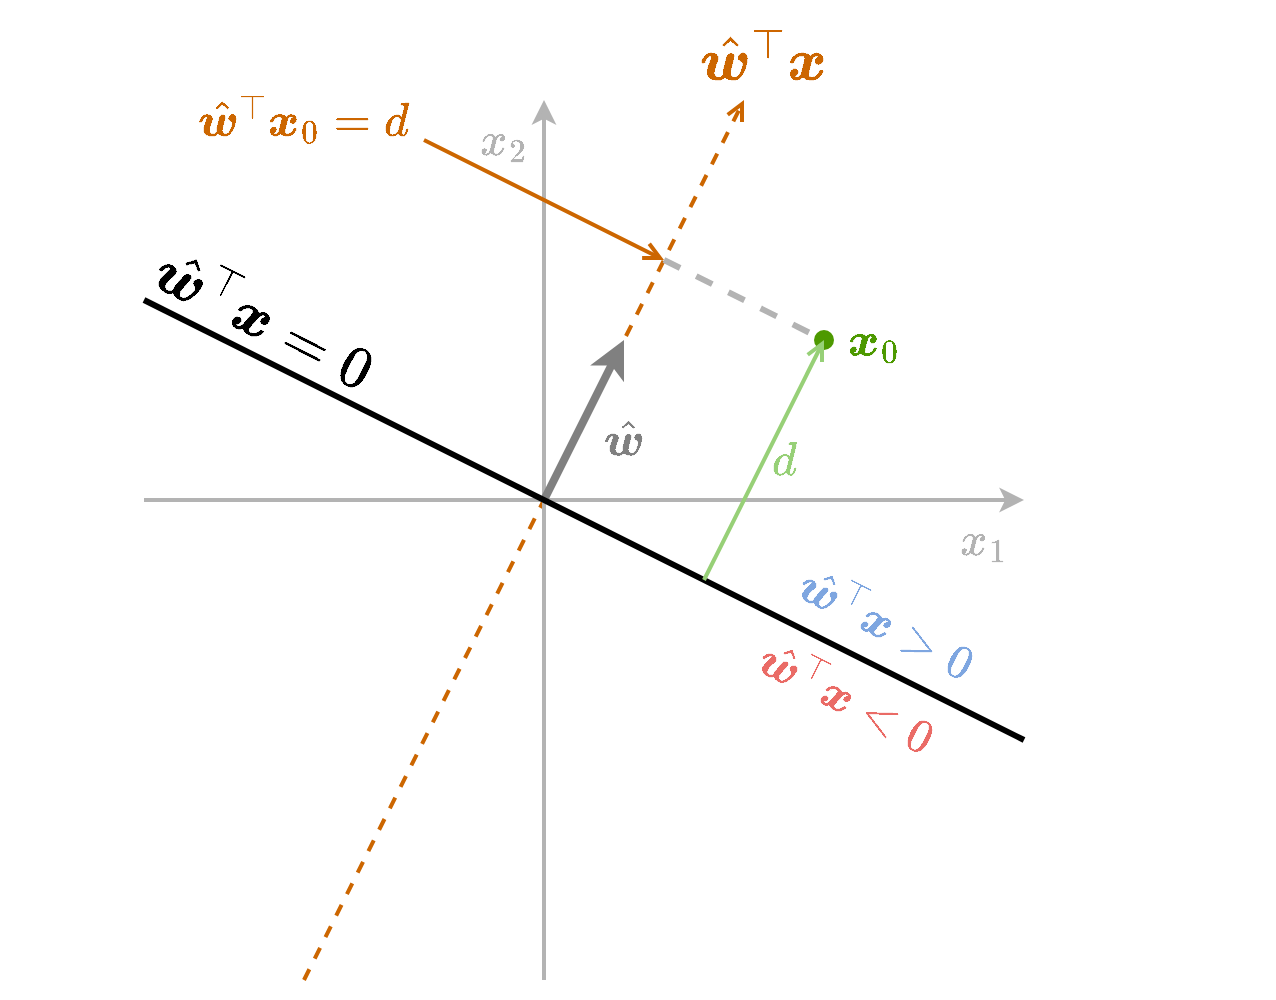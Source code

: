 <mxfile pages="2">
    <diagram name="unit_projeciton" id="MIkcU374tv_12QCpzjZ1">
        <mxGraphModel dx="997" dy="502" grid="1" gridSize="10" guides="1" tooltips="1" connect="0" arrows="0" fold="1" page="1" pageScale="1" pageWidth="827" pageHeight="1169" math="1" shadow="0">
            <root>
                <mxCell id="k3KxTLAnCmBX_Phjoh5w-0"/>
                <mxCell id="k3KxTLAnCmBX_Phjoh5w-1" parent="k3KxTLAnCmBX_Phjoh5w-0"/>
                <mxCell id="u7evPRKJZKQvGGjpSIO4-0" value="" style="endArrow=open;html=1;strokeWidth=2;dashed=1;endFill=0;strokeColor=#CC6600;" parent="k3KxTLAnCmBX_Phjoh5w-1" edge="1">
                    <mxGeometry width="50" height="50" relative="1" as="geometry">
                        <mxPoint x="200" y="760" as="sourcePoint"/>
                        <mxPoint x="420" y="320" as="targetPoint"/>
                    </mxGeometry>
                </mxCell>
                <mxCell id="k3KxTLAnCmBX_Phjoh5w-2" value="" style="endArrow=classic;html=1;fontFamily=Comic Sans MS;fontSize=30;fontColor=#003366;strokeWidth=2;strokeColor=#B3B3B3;" parent="k3KxTLAnCmBX_Phjoh5w-1" edge="1">
                    <mxGeometry x="220" y="200" width="50" height="50" as="geometry">
                        <mxPoint x="320" y="760" as="sourcePoint"/>
                        <mxPoint x="320" y="320" as="targetPoint"/>
                    </mxGeometry>
                </mxCell>
                <mxCell id="k3KxTLAnCmBX_Phjoh5w-3" value="" style="endArrow=classic;html=1;fontFamily=Comic Sans MS;fontSize=30;fontColor=#003366;strokeWidth=2;strokeColor=#B3B3B3;" parent="k3KxTLAnCmBX_Phjoh5w-1" edge="1">
                    <mxGeometry x="240" y="220" width="50" height="50" as="geometry">
                        <mxPoint x="120" y="520" as="sourcePoint"/>
                        <mxPoint x="560" y="520" as="targetPoint"/>
                    </mxGeometry>
                </mxCell>
                <mxCell id="k3KxTLAnCmBX_Phjoh5w-6" value="\(x_1\)" style="text;html=1;strokeColor=none;fillColor=none;align=center;verticalAlign=middle;whiteSpace=wrap;rounded=0;fontSize=20;fontColor=#B3B3B3;" parent="k3KxTLAnCmBX_Phjoh5w-1" vertex="1">
                    <mxGeometry x="520" y="520" width="40" height="40" as="geometry"/>
                </mxCell>
                <mxCell id="k3KxTLAnCmBX_Phjoh5w-7" value="\(x_2\)" style="text;html=1;strokeColor=none;fillColor=none;align=center;verticalAlign=middle;whiteSpace=wrap;rounded=0;fontSize=20;fontColor=#B3B3B3;" parent="k3KxTLAnCmBX_Phjoh5w-1" vertex="1">
                    <mxGeometry x="280" y="320" width="40" height="40" as="geometry"/>
                </mxCell>
                <mxCell id="k3KxTLAnCmBX_Phjoh5w-11" value="" style="endArrow=classic;html=1;strokeWidth=4;strokeColor=#808080;" parent="k3KxTLAnCmBX_Phjoh5w-1" edge="1">
                    <mxGeometry width="50" height="50" relative="1" as="geometry">
                        <mxPoint x="320" y="520" as="sourcePoint"/>
                        <mxPoint x="360" y="440" as="targetPoint"/>
                    </mxGeometry>
                </mxCell>
                <mxCell id="k3KxTLAnCmBX_Phjoh5w-12" value="&lt;font style=&quot;font-size: 20px&quot;&gt;\(\hat{\boldsymbol{w}}\)&lt;/font&gt;" style="text;html=1;strokeColor=none;fillColor=none;align=center;verticalAlign=middle;whiteSpace=wrap;rounded=0;fontSize=20;fontColor=#808080;" parent="k3KxTLAnCmBX_Phjoh5w-1" vertex="1">
                    <mxGeometry x="350" y="480" width="20" height="20" as="geometry"/>
                </mxCell>
                <mxCell id="k3KxTLAnCmBX_Phjoh5w-19" value="" style="endArrow=none;html=1;strokeWidth=3;fontSize=20;" parent="k3KxTLAnCmBX_Phjoh5w-1" edge="1">
                    <mxGeometry width="50" height="50" relative="1" as="geometry">
                        <mxPoint x="120" y="420" as="sourcePoint"/>
                        <mxPoint x="560" y="640" as="targetPoint"/>
                    </mxGeometry>
                </mxCell>
                <mxCell id="EsLs54-qy2jYKE_Htql_-7" value="&lt;span style=&quot;font-size: 25px&quot;&gt;\(\hat{\boldsymbol{w}}^{\top}\boldsymbol{x}\)&lt;/span&gt;" style="text;html=1;strokeColor=none;fillColor=none;align=center;verticalAlign=middle;whiteSpace=wrap;rounded=0;fontSize=25;fontColor=#CC6600;" parent="k3KxTLAnCmBX_Phjoh5w-1" vertex="1">
                    <mxGeometry x="390" y="280" width="80" height="40" as="geometry"/>
                </mxCell>
                <mxCell id="EsLs54-qy2jYKE_Htql_-12" value="" style="endArrow=none;html=1;strokeWidth=3;fontSize=20;dashed=1;strokeColor=#B3B3B3;" parent="k3KxTLAnCmBX_Phjoh5w-1" edge="1">
                    <mxGeometry width="50" height="50" relative="1" as="geometry">
                        <mxPoint x="380" y="400" as="sourcePoint"/>
                        <mxPoint x="460" y="440" as="targetPoint"/>
                    </mxGeometry>
                </mxCell>
                <mxCell id="EsLs54-qy2jYKE_Htql_-13" value="" style="ellipse;whiteSpace=wrap;html=1;fontSize=20;fontColor=#000000;strokeColor=none;fillColor=#4D9900;" parent="k3KxTLAnCmBX_Phjoh5w-1" vertex="1">
                    <mxGeometry x="455" y="435" width="10" height="10" as="geometry"/>
                </mxCell>
                <mxCell id="EsLs54-qy2jYKE_Htql_-14" value="&lt;font style=&quot;font-size: 20px&quot;&gt;\(\boldsymbol{x}_0\)&lt;/font&gt;" style="text;html=1;strokeColor=none;fillColor=none;align=center;verticalAlign=middle;whiteSpace=wrap;rounded=0;fontSize=20;fontColor=#4D9900;" parent="k3KxTLAnCmBX_Phjoh5w-1" vertex="1">
                    <mxGeometry x="470" y="430" width="30" height="20" as="geometry"/>
                </mxCell>
                <mxCell id="EsLs54-qy2jYKE_Htql_-15" value="&lt;font style=&quot;font-size: 20px&quot;&gt;\(d\)&lt;/font&gt;" style="text;html=1;strokeColor=none;fillColor=none;align=center;verticalAlign=middle;whiteSpace=wrap;rounded=0;fontSize=20;fontColor=#97D077;" parent="k3KxTLAnCmBX_Phjoh5w-1" vertex="1">
                    <mxGeometry x="430" y="490" width="20" height="20" as="geometry"/>
                </mxCell>
                <mxCell id="EsLs54-qy2jYKE_Htql_-16" value="" style="endArrow=open;html=1;strokeWidth=2;startArrow=none;startFill=0;endFill=0;strokeColor=#97D077;" parent="k3KxTLAnCmBX_Phjoh5w-1" edge="1">
                    <mxGeometry width="50" height="50" relative="1" as="geometry">
                        <mxPoint x="400" y="560" as="sourcePoint"/>
                        <mxPoint x="460" y="440" as="targetPoint"/>
                    </mxGeometry>
                </mxCell>
                <mxCell id="EsLs54-qy2jYKE_Htql_-17" value="" style="endArrow=open;html=1;strokeWidth=2;startArrow=none;startFill=0;endFill=0;strokeColor=#CC6600;" parent="k3KxTLAnCmBX_Phjoh5w-1" edge="1">
                    <mxGeometry width="50" height="50" relative="1" as="geometry">
                        <mxPoint x="260" y="340" as="sourcePoint"/>
                        <mxPoint x="380" y="400" as="targetPoint"/>
                    </mxGeometry>
                </mxCell>
                <mxCell id="EsLs54-qy2jYKE_Htql_-18" value="\(\hat {\boldsymbol{w}} ^{\top} \boldsymbol{x}_0=d\)" style="text;html=1;strokeColor=none;fillColor=none;align=center;verticalAlign=middle;whiteSpace=wrap;rounded=0;fontSize=20;fontColor=#CC6600;" parent="k3KxTLAnCmBX_Phjoh5w-1" vertex="1">
                    <mxGeometry x="140" y="310" width="120" height="40" as="geometry"/>
                </mxCell>
                <mxCell id="EsLs54-qy2jYKE_Htql_-19" value="&lt;font color=&quot;#7ea6e0&quot;&gt;\(\hat{\boldsymbol{w}}^{\top}\boldsymbol{x}&amp;gt;0\)&lt;/font&gt;" style="text;html=1;strokeColor=none;fillColor=none;align=center;verticalAlign=middle;whiteSpace=wrap;rounded=0;fontSize=20;rotation=27;fontColor=#EA6B66;" parent="k3KxTLAnCmBX_Phjoh5w-1" vertex="1">
                    <mxGeometry x="411" y="562" width="160" height="40" as="geometry"/>
                </mxCell>
                <mxCell id="EsLs54-qy2jYKE_Htql_-20" value="&lt;font&gt;\(\hat{\boldsymbol{w}}^{\top}\boldsymbol{x}&amp;lt;0\)&lt;/font&gt;" style="text;html=1;strokeColor=none;fillColor=none;align=center;verticalAlign=middle;whiteSpace=wrap;rounded=0;fontSize=20;rotation=27;fontColor=#EA6B66;" parent="k3KxTLAnCmBX_Phjoh5w-1" vertex="1">
                    <mxGeometry x="391" y="599" width="160" height="40" as="geometry"/>
                </mxCell>
                <mxCell id="EsLs54-qy2jYKE_Htql_-22" value="&lt;span style=&quot;font-size: 25px&quot;&gt;\(\hat{\boldsymbol{w}} ^{\top}\boldsymbol{x} =0\)&lt;/span&gt;" style="text;html=1;strokeColor=none;fillColor=none;align=center;verticalAlign=middle;whiteSpace=wrap;rounded=0;fontSize=25;rotation=27;" parent="k3KxTLAnCmBX_Phjoh5w-1" vertex="1">
                    <mxGeometry x="120" y="410" width="120" height="40" as="geometry"/>
                </mxCell>
            </root>
        </mxGraphModel>
    </diagram>
    <diagram name="Copy of unit_projeciton" id="xLdnhlLAlPIt9bADpwy2">
        <mxGraphModel dx="2177" dy="843" grid="1" gridSize="10" guides="1" tooltips="1" connect="0" arrows="0" fold="1" page="1" pageScale="1" pageWidth="827" pageHeight="1169" math="1" shadow="0">
            <root>
                <mxCell id="jai3l5d2mdIBA4Yrga10-0"/>
                <mxCell id="jai3l5d2mdIBA4Yrga10-1" parent="jai3l5d2mdIBA4Yrga10-0"/>
                <mxCell id="jai3l5d2mdIBA4Yrga10-2" value="" style="endArrow=open;html=1;strokeWidth=2;dashed=1;endFill=0;strokeColor=#CC6600;" edge="1" parent="jai3l5d2mdIBA4Yrga10-1">
                    <mxGeometry width="50" height="50" relative="1" as="geometry">
                        <mxPoint x="200" y="760" as="sourcePoint"/>
                        <mxPoint x="420" y="320" as="targetPoint"/>
                    </mxGeometry>
                </mxCell>
                <mxCell id="jai3l5d2mdIBA4Yrga10-3" value="" style="endArrow=classic;html=1;fontFamily=Comic Sans MS;fontSize=30;fontColor=#003366;strokeWidth=2;strokeColor=#B3B3B3;" edge="1" parent="jai3l5d2mdIBA4Yrga10-1">
                    <mxGeometry x="220" y="200" width="50" height="50" as="geometry">
                        <mxPoint x="320" y="760" as="sourcePoint"/>
                        <mxPoint x="320" y="320" as="targetPoint"/>
                    </mxGeometry>
                </mxCell>
                <mxCell id="jai3l5d2mdIBA4Yrga10-4" value="" style="endArrow=classic;html=1;fontFamily=Comic Sans MS;fontSize=30;fontColor=#003366;strokeWidth=2;strokeColor=#B3B3B3;" edge="1" parent="jai3l5d2mdIBA4Yrga10-1">
                    <mxGeometry x="240" y="220" width="50" height="50" as="geometry">
                        <mxPoint x="120" y="520" as="sourcePoint"/>
                        <mxPoint x="560" y="520" as="targetPoint"/>
                    </mxGeometry>
                </mxCell>
                <mxCell id="jai3l5d2mdIBA4Yrga10-5" value="\(x_1\)" style="text;html=1;strokeColor=none;fillColor=none;align=center;verticalAlign=middle;whiteSpace=wrap;rounded=0;fontSize=20;fontColor=#B3B3B3;" vertex="1" parent="jai3l5d2mdIBA4Yrga10-1">
                    <mxGeometry x="520" y="520" width="40" height="40" as="geometry"/>
                </mxCell>
                <mxCell id="jai3l5d2mdIBA4Yrga10-6" value="\(x_2\)" style="text;html=1;strokeColor=none;fillColor=none;align=center;verticalAlign=middle;whiteSpace=wrap;rounded=0;fontSize=20;fontColor=#B3B3B3;" vertex="1" parent="jai3l5d2mdIBA4Yrga10-1">
                    <mxGeometry x="280" y="320" width="40" height="40" as="geometry"/>
                </mxCell>
                <mxCell id="jai3l5d2mdIBA4Yrga10-7" value="" style="endArrow=classic;html=1;strokeWidth=4;strokeColor=#808080;" edge="1" parent="jai3l5d2mdIBA4Yrga10-1">
                    <mxGeometry width="50" height="50" relative="1" as="geometry">
                        <mxPoint x="320" y="520" as="sourcePoint"/>
                        <mxPoint x="360" y="440" as="targetPoint"/>
                    </mxGeometry>
                </mxCell>
                <mxCell id="jai3l5d2mdIBA4Yrga10-8" value="&lt;font style=&quot;font-size: 20px&quot;&gt;\(\hat{\boldsymbol{w}}\)&lt;/font&gt;" style="text;html=1;strokeColor=none;fillColor=none;align=center;verticalAlign=middle;whiteSpace=wrap;rounded=0;fontSize=20;fontColor=#808080;" vertex="1" parent="jai3l5d2mdIBA4Yrga10-1">
                    <mxGeometry x="350" y="480" width="20" height="20" as="geometry"/>
                </mxCell>
                <mxCell id="jai3l5d2mdIBA4Yrga10-9" value="" style="endArrow=none;html=1;strokeWidth=1;fontSize=20;strokeColor=#CC6600;" edge="1" parent="jai3l5d2mdIBA4Yrga10-1">
                    <mxGeometry width="50" height="50" relative="1" as="geometry">
                        <mxPoint x="120" y="520" as="sourcePoint"/>
                        <mxPoint x="560" y="740" as="targetPoint"/>
                    </mxGeometry>
                </mxCell>
                <mxCell id="jai3l5d2mdIBA4Yrga10-10" value="" style="endArrow=none;html=1;strokeWidth=1;fontSize=20;strokeColor=#CC6600;" edge="1" parent="jai3l5d2mdIBA4Yrga10-1">
                    <mxGeometry width="50" height="50" relative="1" as="geometry">
                        <mxPoint x="120" y="620" as="sourcePoint"/>
                        <mxPoint x="400" y="760" as="targetPoint"/>
                    </mxGeometry>
                </mxCell>
                <mxCell id="jai3l5d2mdIBA4Yrga10-11" value="" style="endArrow=none;html=1;strokeWidth=3;fontSize=20;" edge="1" parent="jai3l5d2mdIBA4Yrga10-1">
                    <mxGeometry width="50" height="50" relative="1" as="geometry">
                        <mxPoint x="120" y="420" as="sourcePoint"/>
                        <mxPoint x="560" y="640" as="targetPoint"/>
                    </mxGeometry>
                </mxCell>
                <mxCell id="jai3l5d2mdIBA4Yrga10-12" value="" style="endArrow=none;html=1;strokeWidth=1;fontSize=20;strokeColor=#CC6600;" edge="1" parent="jai3l5d2mdIBA4Yrga10-1">
                    <mxGeometry width="50" height="50" relative="1" as="geometry">
                        <mxPoint x="200" y="360" as="sourcePoint"/>
                        <mxPoint x="560" y="540" as="targetPoint"/>
                    </mxGeometry>
                </mxCell>
                <mxCell id="jai3l5d2mdIBA4Yrga10-13" value="" style="endArrow=none;html=1;strokeWidth=1;fontSize=20;strokeColor=#CC6600;" edge="1" parent="jai3l5d2mdIBA4Yrga10-1">
                    <mxGeometry width="50" height="50" relative="1" as="geometry">
                        <mxPoint x="320" y="320" as="sourcePoint"/>
                        <mxPoint x="560" y="440" as="targetPoint"/>
                    </mxGeometry>
                </mxCell>
                <mxCell id="jai3l5d2mdIBA4Yrga10-14" value="" style="endArrow=none;html=1;strokeWidth=1;fontSize=20;strokeColor=#CC6600;" edge="1" parent="jai3l5d2mdIBA4Yrga10-1">
                    <mxGeometry width="50" height="50" relative="1" as="geometry">
                        <mxPoint x="120" y="720" as="sourcePoint"/>
                        <mxPoint x="200" y="760" as="targetPoint"/>
                    </mxGeometry>
                </mxCell>
                <mxCell id="jai3l5d2mdIBA4Yrga10-15" value="" style="endArrow=classic;html=1;strokeWidth=2;startArrow=classic;startFill=1;strokeColor=#CC6600;" edge="1" parent="jai3l5d2mdIBA4Yrga10-1">
                    <mxGeometry width="50" height="50" relative="1" as="geometry">
                        <mxPoint x="260" y="690" as="sourcePoint"/>
                        <mxPoint x="300" y="610" as="targetPoint"/>
                    </mxGeometry>
                </mxCell>
                <mxCell id="jai3l5d2mdIBA4Yrga10-16" value="&lt;span style=&quot;font-size: 25px&quot;&gt;\(1\)&lt;/span&gt;" style="text;html=1;strokeColor=none;fillColor=none;align=center;verticalAlign=middle;whiteSpace=wrap;rounded=0;fontSize=25;fontColor=#CC6600;" vertex="1" parent="jai3l5d2mdIBA4Yrga10-1">
                    <mxGeometry x="280" y="639" width="30" height="40" as="geometry"/>
                </mxCell>
                <mxCell id="jai3l5d2mdIBA4Yrga10-17" value="" style="endArrow=none;html=1;strokeWidth=3;fontSize=20;strokeColor=#CC6600;" edge="1" parent="jai3l5d2mdIBA4Yrga10-1">
                    <mxGeometry width="50" height="50" relative="1" as="geometry">
                        <mxPoint x="320" y="420" as="sourcePoint"/>
                        <mxPoint x="400" y="460" as="targetPoint"/>
                    </mxGeometry>
                </mxCell>
                <mxCell id="jai3l5d2mdIBA4Yrga10-18" value="" style="endArrow=none;html=1;strokeWidth=3;fontSize=20;strokeColor=#CC6600;" edge="1" parent="jai3l5d2mdIBA4Yrga10-1">
                    <mxGeometry width="50" height="50" relative="1" as="geometry">
                        <mxPoint x="360" y="340" as="sourcePoint"/>
                        <mxPoint x="440" y="380" as="targetPoint"/>
                    </mxGeometry>
                </mxCell>
                <mxCell id="jai3l5d2mdIBA4Yrga10-19" value="" style="endArrow=none;html=1;strokeWidth=3;fontSize=20;strokeColor=#CC6600;" edge="1" parent="jai3l5d2mdIBA4Yrga10-1">
                    <mxGeometry width="50" height="50" relative="1" as="geometry">
                        <mxPoint x="240" y="580" as="sourcePoint"/>
                        <mxPoint x="320" y="620" as="targetPoint"/>
                    </mxGeometry>
                </mxCell>
                <mxCell id="jai3l5d2mdIBA4Yrga10-20" value="" style="endArrow=none;html=1;strokeWidth=3;fontSize=20;strokeColor=#CC6600;" edge="1" parent="jai3l5d2mdIBA4Yrga10-1">
                    <mxGeometry width="50" height="50" relative="1" as="geometry">
                        <mxPoint x="200" y="660" as="sourcePoint"/>
                        <mxPoint x="280" y="700" as="targetPoint"/>
                    </mxGeometry>
                </mxCell>
                <mxCell id="jai3l5d2mdIBA4Yrga10-21" value="" style="endArrow=none;html=1;strokeWidth=3;fontSize=20;strokeColor=#CC6600;" edge="1" parent="jai3l5d2mdIBA4Yrga10-1">
                    <mxGeometry width="50" height="50" relative="1" as="geometry">
                        <mxPoint x="160" y="740" as="sourcePoint"/>
                        <mxPoint x="240" y="780" as="targetPoint"/>
                    </mxGeometry>
                </mxCell>
                <mxCell id="jai3l5d2mdIBA4Yrga10-22" value="\(2\)" style="text;html=1;strokeColor=none;fillColor=none;align=right;verticalAlign=middle;whiteSpace=wrap;rounded=0;fontSize=25;fontColor=#CC6600;" vertex="1" parent="jai3l5d2mdIBA4Yrga10-1">
                    <mxGeometry x="320" y="330" width="40" height="40" as="geometry"/>
                </mxCell>
                <mxCell id="jai3l5d2mdIBA4Yrga10-23" value="&lt;span style=&quot;font-size: 25px&quot;&gt;\(\hat{\boldsymbol{w}}^{\top}\boldsymbol{x}\)&lt;/span&gt;" style="text;html=1;strokeColor=none;fillColor=none;align=center;verticalAlign=middle;whiteSpace=wrap;rounded=0;fontSize=25;fontColor=#CC6600;" vertex="1" parent="jai3l5d2mdIBA4Yrga10-1">
                    <mxGeometry x="390" y="280" width="80" height="40" as="geometry"/>
                </mxCell>
                <mxCell id="jai3l5d2mdIBA4Yrga10-24" value="\(1\)" style="text;html=1;strokeColor=none;fillColor=none;align=right;verticalAlign=middle;whiteSpace=wrap;rounded=0;fontSize=25;fontColor=#CC6600;" vertex="1" parent="jai3l5d2mdIBA4Yrga10-1">
                    <mxGeometry x="280" y="410" width="40" height="40" as="geometry"/>
                </mxCell>
                <mxCell id="jai3l5d2mdIBA4Yrga10-25" value="\(-1\)" style="text;html=1;strokeColor=none;fillColor=none;align=right;verticalAlign=middle;whiteSpace=wrap;rounded=0;fontSize=25;fontColor=#CC6600;" vertex="1" parent="jai3l5d2mdIBA4Yrga10-1">
                    <mxGeometry x="200" y="570" width="40" height="40" as="geometry"/>
                </mxCell>
                <mxCell id="jai3l5d2mdIBA4Yrga10-26" value="\(-2\)" style="text;html=1;strokeColor=none;fillColor=none;align=right;verticalAlign=middle;whiteSpace=wrap;rounded=0;fontSize=25;fontColor=#CC6600;" vertex="1" parent="jai3l5d2mdIBA4Yrga10-1">
                    <mxGeometry x="160" y="650" width="40" height="40" as="geometry"/>
                </mxCell>
                <mxCell id="jai3l5d2mdIBA4Yrga10-27" value="\(-3\)" style="text;html=1;strokeColor=none;fillColor=none;align=right;verticalAlign=middle;whiteSpace=wrap;rounded=0;fontSize=25;fontColor=#CC6600;" vertex="1" parent="jai3l5d2mdIBA4Yrga10-1">
                    <mxGeometry x="140" y="740" width="40" height="40" as="geometry"/>
                </mxCell>
                <mxCell id="jai3l5d2mdIBA4Yrga10-28" value="" style="endArrow=none;html=1;strokeWidth=3;fontSize=20;dashed=1;strokeColor=#B3B3B3;" edge="1" parent="jai3l5d2mdIBA4Yrga10-1">
                    <mxGeometry width="50" height="50" relative="1" as="geometry">
                        <mxPoint x="380" y="400" as="sourcePoint"/>
                        <mxPoint x="460" y="440" as="targetPoint"/>
                    </mxGeometry>
                </mxCell>
                <mxCell id="jai3l5d2mdIBA4Yrga10-29" value="" style="ellipse;whiteSpace=wrap;html=1;fontSize=20;fontColor=#000000;strokeColor=none;fillColor=#4D9900;" vertex="1" parent="jai3l5d2mdIBA4Yrga10-1">
                    <mxGeometry x="455" y="435" width="10" height="10" as="geometry"/>
                </mxCell>
                <mxCell id="jai3l5d2mdIBA4Yrga10-30" value="&lt;font style=&quot;font-size: 20px&quot;&gt;\(\boldsymbol{x}_0\)&lt;/font&gt;" style="text;html=1;strokeColor=none;fillColor=none;align=center;verticalAlign=middle;whiteSpace=wrap;rounded=0;fontSize=20;fontColor=#4D9900;" vertex="1" parent="jai3l5d2mdIBA4Yrga10-1">
                    <mxGeometry x="470" y="430" width="30" height="20" as="geometry"/>
                </mxCell>
                <mxCell id="jai3l5d2mdIBA4Yrga10-31" value="&lt;font style=&quot;font-size: 20px&quot;&gt;\(d\)&lt;/font&gt;" style="text;html=1;strokeColor=none;fillColor=none;align=center;verticalAlign=middle;whiteSpace=wrap;rounded=0;fontSize=20;fontColor=#97D077;" vertex="1" parent="jai3l5d2mdIBA4Yrga10-1">
                    <mxGeometry x="430" y="490" width="20" height="20" as="geometry"/>
                </mxCell>
                <mxCell id="jai3l5d2mdIBA4Yrga10-32" value="" style="endArrow=open;html=1;strokeWidth=2;startArrow=none;startFill=0;endFill=0;strokeColor=#97D077;" edge="1" parent="jai3l5d2mdIBA4Yrga10-1">
                    <mxGeometry width="50" height="50" relative="1" as="geometry">
                        <mxPoint x="400" y="560" as="sourcePoint"/>
                        <mxPoint x="460" y="440" as="targetPoint"/>
                    </mxGeometry>
                </mxCell>
                <mxCell id="jai3l5d2mdIBA4Yrga10-33" value="" style="endArrow=open;html=1;strokeWidth=2;startArrow=none;startFill=0;endFill=0;strokeColor=#97D077;" edge="1" parent="jai3l5d2mdIBA4Yrga10-1">
                    <mxGeometry width="50" height="50" relative="1" as="geometry">
                        <mxPoint x="260" y="340" as="sourcePoint"/>
                        <mxPoint x="380" y="400" as="targetPoint"/>
                    </mxGeometry>
                </mxCell>
                <mxCell id="jai3l5d2mdIBA4Yrga10-34" value="\(\hat{\boldsymbol{w}}^{\top}\boldsymbol{x}_0=d\)" style="text;html=1;strokeColor=none;fillColor=none;align=center;verticalAlign=middle;whiteSpace=wrap;rounded=0;fontSize=20;fontColor=#97D077;" vertex="1" parent="jai3l5d2mdIBA4Yrga10-1">
                    <mxGeometry x="140" y="310" width="120" height="40" as="geometry"/>
                </mxCell>
                <mxCell id="jai3l5d2mdIBA4Yrga10-35" value="&lt;font color=&quot;#7ea6e0&quot;&gt;\(\boldsymbol{w}^{\top}\boldsymbol{x}+b&amp;gt;0\)&lt;/font&gt;" style="text;html=1;strokeColor=none;fillColor=none;align=center;verticalAlign=middle;whiteSpace=wrap;rounded=0;fontSize=20;rotation=27;fontColor=#EA6B66;" vertex="1" parent="jai3l5d2mdIBA4Yrga10-1">
                    <mxGeometry x="411" y="562" width="160" height="40" as="geometry"/>
                </mxCell>
                <mxCell id="jai3l5d2mdIBA4Yrga10-36" value="&lt;font&gt;\(\boldsymbol{w}^{\top}\boldsymbol{x}+b&amp;lt;0\)&lt;/font&gt;" style="text;html=1;strokeColor=none;fillColor=none;align=center;verticalAlign=middle;whiteSpace=wrap;rounded=0;fontSize=20;rotation=27;fontColor=#EA6B66;" vertex="1" parent="jai3l5d2mdIBA4Yrga10-1">
                    <mxGeometry x="391" y="599" width="160" height="40" as="geometry"/>
                </mxCell>
                <mxCell id="jai3l5d2mdIBA4Yrga10-37" value="" style="endArrow=none;html=1;strokeWidth=1;fontSize=20;strokeColor=#CC6600;" edge="1" parent="jai3l5d2mdIBA4Yrga10-1">
                    <mxGeometry width="50" height="50" relative="1" as="geometry">
                        <mxPoint x="120" y="620" as="sourcePoint"/>
                        <mxPoint x="400" y="760" as="targetPoint"/>
                        <Array as="points">
                            <mxPoint x="260" y="690"/>
                        </Array>
                    </mxGeometry>
                </mxCell>
                <mxCell id="jai3l5d2mdIBA4Yrga10-38" value="&lt;span style=&quot;font-size: 25px&quot;&gt;\(\hat{\boldsymbol{w}}^{\top}\boldsymbol{x}=0\)&lt;/span&gt;" style="text;html=1;strokeColor=none;fillColor=none;align=center;verticalAlign=middle;whiteSpace=wrap;rounded=0;fontSize=25;rotation=27;" vertex="1" parent="jai3l5d2mdIBA4Yrga10-1">
                    <mxGeometry x="120" y="410" width="120" height="40" as="geometry"/>
                </mxCell>
            </root>
        </mxGraphModel>
    </diagram>
</mxfile>